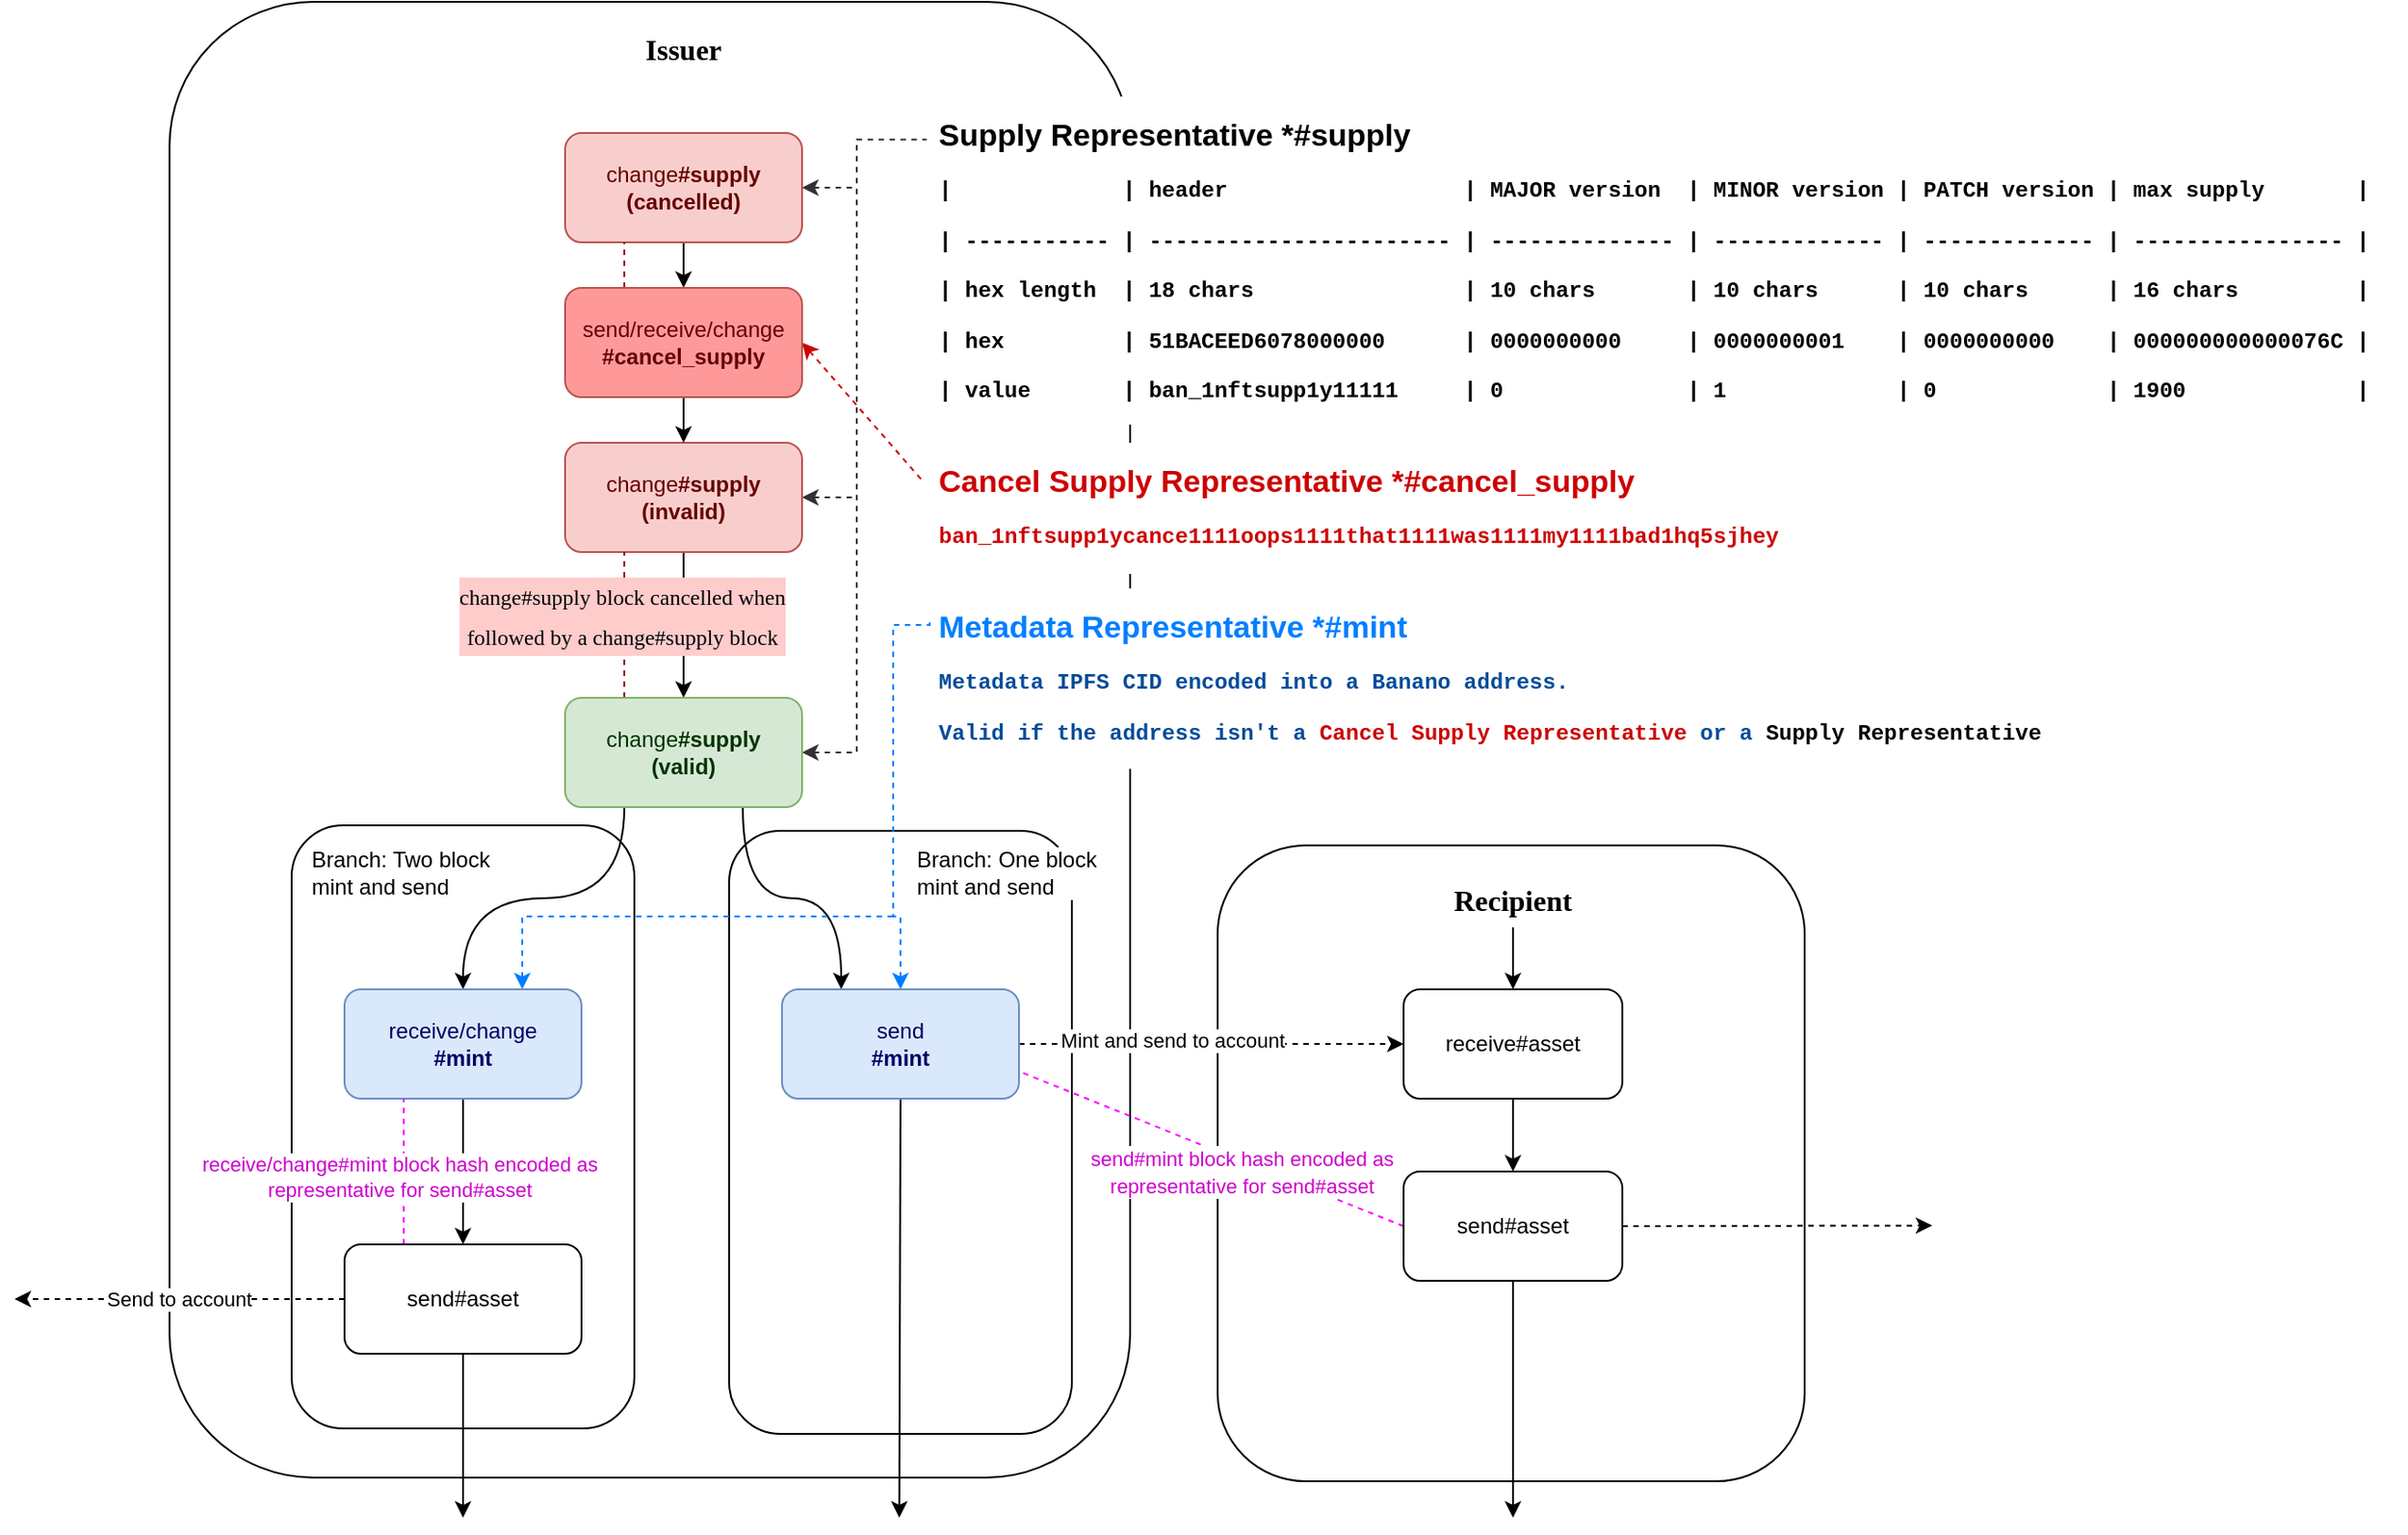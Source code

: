<mxfile version="15.9.1" type="device"><diagram id="kFZv0Mfjl7tpsi08I3kq" name="Page-1"><mxGraphModel dx="1972" dy="1392" grid="1" gridSize="10" guides="0" tooltips="1" connect="1" arrows="1" fold="1" page="0" pageScale="1" pageWidth="827" pageHeight="1169" math="0" shadow="0"><root><mxCell id="0"/><mxCell id="1" parent="0"/><mxCell id="o1eSy7kdoY99_DY6c-sT-21" value="" style="rounded=1;whiteSpace=wrap;html=1;labelBackgroundColor=default;" parent="1" vertex="1"><mxGeometry x="23" y="-2" width="527" height="810" as="geometry"/></mxCell><mxCell id="o1eSy7kdoY99_DY6c-sT-32" value="" style="rounded=1;whiteSpace=wrap;html=1;labelBackgroundColor=default;fontFamily=Helvetica;fontSize=12;" parent="1" vertex="1"><mxGeometry x="330" y="453" width="188" height="331" as="geometry"/></mxCell><mxCell id="o1eSy7kdoY99_DY6c-sT-30" value="" style="rounded=1;whiteSpace=wrap;html=1;labelBackgroundColor=default;fontFamily=Helvetica;fontSize=12;" parent="1" vertex="1"><mxGeometry x="90" y="450" width="188" height="331" as="geometry"/></mxCell><mxCell id="o1eSy7kdoY99_DY6c-sT-24" value="" style="rounded=1;whiteSpace=wrap;html=1;labelBackgroundColor=default;" parent="1" vertex="1"><mxGeometry x="598" y="461" width="322" height="349" as="geometry"/></mxCell><mxCell id="mB6oAPTDaHXGekiRAw_h-6" style="edgeStyle=none;rounded=0;orthogonalLoop=1;jettySize=auto;html=1;exitX=0.5;exitY=1;exitDx=0;exitDy=0;entryX=0.5;entryY=0;entryDx=0;entryDy=0;fontFamily=Courier New;fontSize=17;endArrow=classic;endFill=1;" parent="1" source="mB6oAPTDaHXGekiRAw_h-1" target="mB6oAPTDaHXGekiRAw_h-5" edge="1"><mxGeometry relative="1" as="geometry"/></mxCell><mxCell id="o1eSy7kdoY99_DY6c-sT-16" style="edgeStyle=orthogonalEdgeStyle;rounded=0;orthogonalLoop=1;jettySize=auto;html=1;exitX=1;exitY=0.5;exitDx=0;exitDy=0;dashed=1;fontColor=#000000;endArrow=none;endFill=0;strokeColor=#333333;startArrow=classic;startFill=1;" parent="1" source="mB6oAPTDaHXGekiRAw_h-1" edge="1"><mxGeometry relative="1" as="geometry"><mxPoint x="400" y="270" as="targetPoint"/></mxGeometry></mxCell><mxCell id="mB6oAPTDaHXGekiRAw_h-1" value="change&lt;b&gt;#supply&lt;br&gt;(invalid)&lt;br&gt;&lt;/b&gt;" style="rounded=1;whiteSpace=wrap;html=1;fillColor=#f8cecc;strokeColor=#b85450;fontColor=#660000;" parent="1" vertex="1"><mxGeometry x="240" y="240" width="130" height="60" as="geometry"/></mxCell><mxCell id="mB6oAPTDaHXGekiRAw_h-2" value="&lt;p style=&quot;line-height: 1&quot;&gt;&lt;/p&gt;&lt;h1 style=&quot;font-size: 17px&quot;&gt;Supply Representative *#supply&lt;/h1&gt;&lt;p&gt;&lt;font face=&quot;Courier New&quot;&gt;&lt;b style=&quot;line-height: 1.2&quot;&gt;|&amp;nbsp; &amp;nbsp; &amp;nbsp; &amp;nbsp; &amp;nbsp; &amp;nbsp; &amp;nbsp;| header&amp;nbsp; &amp;nbsp; &amp;nbsp; &amp;nbsp; &amp;nbsp; &amp;nbsp; &amp;nbsp; &amp;nbsp; &amp;nbsp; | MAJOR version&amp;nbsp; | MINOR version | PATCH version | max supply&amp;nbsp; &amp;nbsp; &amp;nbsp; &amp;nbsp;|&lt;/b&gt;&lt;/font&gt;&lt;/p&gt;&lt;p&gt;&lt;font face=&quot;Courier New&quot;&gt;&lt;b&gt;| ----------- | ----------------------- | -------------- | ------------- | ------------- | ---------------- |&lt;/b&gt;&lt;/font&gt;&lt;/p&gt;&lt;p&gt;&lt;font face=&quot;Courier New&quot;&gt;&lt;b style=&quot;line-height: 1.2&quot;&gt;| hex length&amp;nbsp; | 18 chars&amp;nbsp; &amp;nbsp; &amp;nbsp; &amp;nbsp; &amp;nbsp; &amp;nbsp; &amp;nbsp; &amp;nbsp; | 10 chars&amp;nbsp; &amp;nbsp; &amp;nbsp; &amp;nbsp;| 10 chars&amp;nbsp; &amp;nbsp; &amp;nbsp; | 10 chars&amp;nbsp; &amp;nbsp; &amp;nbsp; | 16 chars&amp;nbsp; &amp;nbsp; &amp;nbsp; &amp;nbsp; &amp;nbsp;|&lt;/b&gt;&lt;/font&gt;&lt;/p&gt;&lt;p&gt;&lt;font face=&quot;Courier New&quot;&gt;&lt;b&gt;| hex&amp;nbsp; &amp;nbsp; &amp;nbsp; &amp;nbsp; &amp;nbsp;| 51BACEED6078000000&amp;nbsp; &amp;nbsp; &amp;nbsp; | 0000000000&amp;nbsp; &amp;nbsp; &amp;nbsp;| 0000000001&amp;nbsp; &amp;nbsp; | 0000000000&amp;nbsp; &amp;nbsp; | 000000000000076C |&lt;/b&gt;&lt;/font&gt;&lt;/p&gt;&lt;p&gt;&lt;font face=&quot;Courier New&quot;&gt;&lt;b&gt;| value&amp;nbsp; &amp;nbsp; &amp;nbsp; &amp;nbsp;| ban_1nftsupp1y11111&amp;nbsp; &amp;nbsp; &amp;nbsp;| 0&amp;nbsp; &amp;nbsp; &amp;nbsp; &amp;nbsp; &amp;nbsp; &amp;nbsp; &amp;nbsp; | 1&amp;nbsp; &amp;nbsp; &amp;nbsp; &amp;nbsp; &amp;nbsp; &amp;nbsp; &amp;nbsp;| 0&amp;nbsp; &amp;nbsp; &amp;nbsp; &amp;nbsp; &amp;nbsp; &amp;nbsp; &amp;nbsp;| 1900&amp;nbsp; &amp;nbsp; &amp;nbsp; &amp;nbsp; &amp;nbsp; &amp;nbsp; &amp;nbsp;|&lt;/b&gt;&lt;/font&gt;&lt;/p&gt;&lt;p&gt;&lt;/p&gt;" style="text;html=1;strokeColor=none;fillColor=none;spacing=5;spacingTop=-20;whiteSpace=wrap;overflow=hidden;rounded=0;labelBackgroundColor=default;" parent="1" vertex="1"><mxGeometry x="440" y="60" width="810" height="170" as="geometry"/></mxCell><mxCell id="mB6oAPTDaHXGekiRAw_h-12" style="edgeStyle=none;rounded=0;orthogonalLoop=1;jettySize=auto;html=1;exitX=0.25;exitY=0;exitDx=0;exitDy=0;dashed=1;fontFamily=Courier New;fontSize=17;endArrow=none;endFill=0;strokeColor=#990000;entryX=0.25;entryY=1;entryDx=0;entryDy=0;" parent="1" source="mB6oAPTDaHXGekiRAw_h-5" target="mB6oAPTDaHXGekiRAw_h-1" edge="1"><mxGeometry relative="1" as="geometry"><mxPoint x="272.647" y="311" as="targetPoint"/></mxGeometry></mxCell><mxCell id="mB6oAPTDaHXGekiRAw_h-13" value="&lt;font face=&quot;Verdana&quot;&gt;&lt;span style=&quot;font-size: 12px&quot;&gt;change#supply block cancelled when&lt;br&gt;followed by a change#supply block&lt;/span&gt;&lt;/font&gt;" style="edgeLabel;html=1;align=center;verticalAlign=middle;resizable=0;points=[];fontSize=17;fontFamily=Courier New;labelBackgroundColor=#FFCCCC;" parent="mB6oAPTDaHXGekiRAw_h-12" vertex="1" connectable="0"><mxGeometry x="-0.102" y="2" relative="1" as="geometry"><mxPoint y="-9" as="offset"/></mxGeometry></mxCell><mxCell id="o1eSy7kdoY99_DY6c-sT-2" style="edgeStyle=orthogonalEdgeStyle;rounded=0;orthogonalLoop=1;jettySize=auto;html=1;exitX=0.25;exitY=1;exitDx=0;exitDy=0;entryX=0.5;entryY=0;entryDx=0;entryDy=0;curved=1;" parent="1" source="mB6oAPTDaHXGekiRAw_h-5" target="o1eSy7kdoY99_DY6c-sT-1" edge="1"><mxGeometry relative="1" as="geometry"/></mxCell><mxCell id="o1eSy7kdoY99_DY6c-sT-4" style="edgeStyle=orthogonalEdgeStyle;rounded=0;orthogonalLoop=1;jettySize=auto;html=1;exitX=0.75;exitY=1;exitDx=0;exitDy=0;entryX=0.25;entryY=0;entryDx=0;entryDy=0;curved=1;" parent="1" source="mB6oAPTDaHXGekiRAw_h-5" target="o1eSy7kdoY99_DY6c-sT-3" edge="1"><mxGeometry relative="1" as="geometry"/></mxCell><mxCell id="o1eSy7kdoY99_DY6c-sT-14" style="edgeStyle=orthogonalEdgeStyle;rounded=0;orthogonalLoop=1;jettySize=auto;html=1;exitX=1;exitY=0.5;exitDx=0;exitDy=0;entryX=-0.002;entryY=0.08;entryDx=0;entryDy=0;entryPerimeter=0;dashed=1;fontColor=#000000;endArrow=none;endFill=0;strokeColor=#333333;startArrow=classic;startFill=1;" parent="1" source="mB6oAPTDaHXGekiRAw_h-5" target="mB6oAPTDaHXGekiRAw_h-2" edge="1"><mxGeometry relative="1" as="geometry"><Array as="points"><mxPoint x="400" y="410"/><mxPoint x="400" y="74"/></Array></mxGeometry></mxCell><mxCell id="mB6oAPTDaHXGekiRAw_h-5" value="change&lt;b&gt;#supply&lt;br&gt;(valid)&lt;br&gt;&lt;/b&gt;" style="rounded=1;whiteSpace=wrap;html=1;fillColor=#d5e8d4;strokeColor=#82b366;fontColor=#003300;" parent="1" vertex="1"><mxGeometry x="240" y="380" width="130" height="60" as="geometry"/></mxCell><mxCell id="mB6oAPTDaHXGekiRAw_h-9" style="edgeStyle=none;rounded=0;orthogonalLoop=1;jettySize=auto;html=1;exitX=0.5;exitY=1;exitDx=0;exitDy=0;entryX=0.5;entryY=0;entryDx=0;entryDy=0;fontFamily=Courier New;fontSize=17;endArrow=classic;endFill=1;" parent="1" source="mB6oAPTDaHXGekiRAw_h-7" target="mB6oAPTDaHXGekiRAw_h-8" edge="1"><mxGeometry relative="1" as="geometry"/></mxCell><mxCell id="o1eSy7kdoY99_DY6c-sT-15" style="edgeStyle=orthogonalEdgeStyle;rounded=0;orthogonalLoop=1;jettySize=auto;html=1;exitX=1;exitY=0.5;exitDx=0;exitDy=0;dashed=1;fontColor=#000000;endArrow=none;endFill=0;strokeColor=#333333;startArrow=classic;startFill=1;" parent="1" source="mB6oAPTDaHXGekiRAw_h-7" edge="1"><mxGeometry relative="1" as="geometry"><mxPoint x="400" y="100" as="targetPoint"/></mxGeometry></mxCell><mxCell id="mB6oAPTDaHXGekiRAw_h-7" value="change&lt;b&gt;#supply&lt;br&gt;(cancelled)&lt;br&gt;&lt;/b&gt;" style="rounded=1;whiteSpace=wrap;html=1;fillColor=#f8cecc;strokeColor=#b85450;fontColor=#660000;" parent="1" vertex="1"><mxGeometry x="240" y="70" width="130" height="60" as="geometry"/></mxCell><mxCell id="mB6oAPTDaHXGekiRAw_h-10" style="edgeStyle=none;rounded=0;orthogonalLoop=1;jettySize=auto;html=1;exitX=0.5;exitY=1;exitDx=0;exitDy=0;entryX=0.5;entryY=0;entryDx=0;entryDy=0;fontFamily=Courier New;fontSize=17;endArrow=classic;endFill=1;" parent="1" source="mB6oAPTDaHXGekiRAw_h-8" target="mB6oAPTDaHXGekiRAw_h-1" edge="1"><mxGeometry relative="1" as="geometry"/></mxCell><mxCell id="mB6oAPTDaHXGekiRAw_h-11" style="edgeStyle=none;rounded=0;orthogonalLoop=1;jettySize=auto;html=1;exitX=0.25;exitY=0;exitDx=0;exitDy=0;entryX=0.25;entryY=1;entryDx=0;entryDy=0;fontFamily=Courier New;fontSize=17;endArrow=none;endFill=0;strokeColor=#990000;dashed=1;" parent="1" source="mB6oAPTDaHXGekiRAw_h-8" target="mB6oAPTDaHXGekiRAw_h-7" edge="1"><mxGeometry relative="1" as="geometry"/></mxCell><mxCell id="o1eSy7kdoY99_DY6c-sT-13" style="rounded=0;orthogonalLoop=1;jettySize=auto;html=1;exitX=1;exitY=0.5;exitDx=0;exitDy=0;entryX=-0.004;entryY=0.069;entryDx=0;entryDy=0;entryPerimeter=0;dashed=1;fontColor=#000000;endArrow=none;endFill=0;strokeColor=#CC0000;startArrow=classic;startFill=1;" parent="1" source="mB6oAPTDaHXGekiRAw_h-8" target="mB6oAPTDaHXGekiRAw_h-14" edge="1"><mxGeometry relative="1" as="geometry"/></mxCell><mxCell id="mB6oAPTDaHXGekiRAw_h-8" value="send/receive/change&lt;br&gt;&lt;b&gt;#cancel_supply&lt;/b&gt;" style="rounded=1;whiteSpace=wrap;html=1;fillColor=#FF9999;strokeColor=#b85450;fontColor=#660000;" parent="1" vertex="1"><mxGeometry x="240" y="155" width="130" height="60" as="geometry"/></mxCell><mxCell id="mB6oAPTDaHXGekiRAw_h-14" value="&lt;p style=&quot;line-height: 1&quot;&gt;&lt;/p&gt;&lt;h1 style=&quot;font-size: 17px&quot;&gt;&lt;font color=&quot;#cc0000&quot;&gt;Cancel Supply Representative *#cancel_supply&lt;/font&gt;&lt;/h1&gt;&lt;p&gt;&lt;b style=&quot;font-family: &amp;quot;courier new&amp;quot;&quot;&gt;&lt;font color=&quot;#cc0000&quot;&gt;ban_1nftsupp1ycance1111oops1111that1111was1111my1111bad1hq5sjhey&lt;/font&gt;&lt;/b&gt;&lt;br&gt;&lt;/p&gt;&lt;p&gt;&lt;/p&gt;" style="text;html=1;strokeColor=none;fillColor=none;spacing=5;spacingTop=-20;whiteSpace=wrap;overflow=hidden;rounded=0;fontColor=#990000;labelBackgroundColor=default;" parent="1" vertex="1"><mxGeometry x="440" y="250" width="810" height="170" as="geometry"/></mxCell><mxCell id="o1eSy7kdoY99_DY6c-sT-9" style="edgeStyle=orthogonalEdgeStyle;rounded=0;orthogonalLoop=1;jettySize=auto;html=1;exitX=0.5;exitY=1;exitDx=0;exitDy=0;entryX=0.5;entryY=0;entryDx=0;entryDy=0;fontColor=#000000;" parent="1" source="o1eSy7kdoY99_DY6c-sT-1" target="o1eSy7kdoY99_DY6c-sT-8" edge="1"><mxGeometry relative="1" as="geometry"/></mxCell><mxCell id="o1eSy7kdoY99_DY6c-sT-19" style="edgeStyle=orthogonalEdgeStyle;rounded=0;orthogonalLoop=1;jettySize=auto;html=1;exitX=0.75;exitY=0;exitDx=0;exitDy=0;dashed=1;fontColor=#000000;startArrow=classic;startFill=1;endArrow=none;endFill=0;strokeColor=#007FFF;" parent="1" source="o1eSy7kdoY99_DY6c-sT-1" edge="1"><mxGeometry relative="1" as="geometry"><mxPoint x="420" y="500" as="targetPoint"/><Array as="points"><mxPoint x="216" y="500"/></Array></mxGeometry></mxCell><mxCell id="o1eSy7kdoY99_DY6c-sT-1" value="receive/change&lt;br&gt;&lt;b&gt;#mint&lt;/b&gt;" style="rounded=1;whiteSpace=wrap;html=1;fillColor=#dae8fc;strokeColor=#6c8ebf;fontColor=#000066;" parent="1" vertex="1"><mxGeometry x="119" y="540" width="130" height="60" as="geometry"/></mxCell><mxCell id="o1eSy7kdoY99_DY6c-sT-5" style="edgeStyle=orthogonalEdgeStyle;rounded=0;orthogonalLoop=1;jettySize=auto;html=1;exitX=1;exitY=0.5;exitDx=0;exitDy=0;dashed=1;entryX=0;entryY=0.5;entryDx=0;entryDy=0;" parent="1" source="o1eSy7kdoY99_DY6c-sT-3" target="o1eSy7kdoY99_DY6c-sT-26" edge="1"><mxGeometry relative="1" as="geometry"><mxPoint x="680" y="570" as="targetPoint"/></mxGeometry></mxCell><mxCell id="o1eSy7kdoY99_DY6c-sT-7" value="Mint and send to account" style="edgeLabel;html=1;align=center;verticalAlign=middle;resizable=0;points=[];fontColor=#000000;" parent="o1eSy7kdoY99_DY6c-sT-5" vertex="1" connectable="0"><mxGeometry x="-0.218" y="2" relative="1" as="geometry"><mxPoint x="1" as="offset"/></mxGeometry></mxCell><mxCell id="o1eSy7kdoY99_DY6c-sT-17" style="edgeStyle=orthogonalEdgeStyle;rounded=0;orthogonalLoop=1;jettySize=auto;html=1;exitX=0.5;exitY=0;exitDx=0;exitDy=0;entryX=0;entryY=0.059;entryDx=0;entryDy=0;entryPerimeter=0;dashed=1;fontColor=#000000;startArrow=classic;startFill=1;endArrow=none;endFill=0;strokeColor=#007FFF;" parent="1" source="o1eSy7kdoY99_DY6c-sT-3" target="o1eSy7kdoY99_DY6c-sT-6" edge="1"><mxGeometry relative="1" as="geometry"><Array as="points"><mxPoint x="424" y="500"/><mxPoint x="420" y="500"/><mxPoint x="420" y="340"/></Array></mxGeometry></mxCell><mxCell id="o1eSy7kdoY99_DY6c-sT-45" style="edgeStyle=none;rounded=0;orthogonalLoop=1;jettySize=auto;html=1;exitX=0.5;exitY=1;exitDx=0;exitDy=0;fontFamily=Helvetica;fontSize=12;fontColor=default;startArrow=none;startFill=0;endArrow=classic;endFill=1;strokeColor=#000000;" parent="1" source="o1eSy7kdoY99_DY6c-sT-3" edge="1"><mxGeometry relative="1" as="geometry"><mxPoint x="423.333" y="830" as="targetPoint"/></mxGeometry></mxCell><mxCell id="o1eSy7kdoY99_DY6c-sT-3" value="send&lt;br&gt;&lt;b&gt;#mint&lt;/b&gt;" style="rounded=1;whiteSpace=wrap;html=1;fillColor=#dae8fc;strokeColor=#6c8ebf;fontColor=#000066;" parent="1" vertex="1"><mxGeometry x="359" y="540" width="130" height="60" as="geometry"/></mxCell><mxCell id="o1eSy7kdoY99_DY6c-sT-6" value="&lt;p style=&quot;line-height: 1&quot;&gt;&lt;/p&gt;&lt;h1 style=&quot;font-size: 17px&quot;&gt;&lt;font color=&quot;#007fff&quot;&gt;Metadata Representative *#mint&lt;/font&gt;&lt;/h1&gt;&lt;p&gt;&lt;b style=&quot;font-family: &amp;#34;courier new&amp;#34;&quot;&gt;&lt;font color=&quot;#004c99&quot;&gt;Metadata IPFS CID encoded into a Banano address.&lt;/font&gt;&lt;/b&gt;&lt;/p&gt;&lt;p&gt;&lt;b style=&quot;font-family: &amp;#34;courier new&amp;#34;&quot;&gt;&lt;font color=&quot;#004c99&quot;&gt;Valid if the address isn't a &lt;/font&gt;&lt;font color=&quot;#cc0000&quot;&gt;Cancel Supply Representative&lt;/font&gt;&lt;font color=&quot;#004c99&quot;&gt; or a &lt;/font&gt;&lt;font color=&quot;#000000&quot;&gt;Supply Representative&lt;/font&gt;&lt;/b&gt;&lt;br&gt;&lt;/p&gt;&lt;p&gt;&lt;/p&gt;" style="text;html=1;strokeColor=none;fillColor=none;spacing=5;spacingTop=-20;whiteSpace=wrap;overflow=hidden;rounded=0;fontColor=#990000;labelBackgroundColor=default;" parent="1" vertex="1"><mxGeometry x="440" y="330" width="810" height="115" as="geometry"/></mxCell><mxCell id="o1eSy7kdoY99_DY6c-sT-10" style="edgeStyle=orthogonalEdgeStyle;rounded=0;orthogonalLoop=1;jettySize=auto;html=1;exitX=0.25;exitY=0;exitDx=0;exitDy=0;entryX=0.25;entryY=1;entryDx=0;entryDy=0;fontColor=#0000CC;dashed=1;strokeColor=#FF00FF;endArrow=none;endFill=0;" parent="1" source="o1eSy7kdoY99_DY6c-sT-8" target="o1eSy7kdoY99_DY6c-sT-1" edge="1"><mxGeometry relative="1" as="geometry"/></mxCell><mxCell id="o1eSy7kdoY99_DY6c-sT-11" value="receive/change#mint block hash encoded as&lt;br&gt;representative for send#asset" style="edgeLabel;html=1;align=center;verticalAlign=middle;resizable=0;points=[];fontColor=#CC00CC;" parent="o1eSy7kdoY99_DY6c-sT-10" vertex="1" connectable="0"><mxGeometry x="-0.076" y="3" relative="1" as="geometry"><mxPoint as="offset"/></mxGeometry></mxCell><mxCell id="o1eSy7kdoY99_DY6c-sT-12" style="edgeStyle=orthogonalEdgeStyle;rounded=0;orthogonalLoop=1;jettySize=auto;html=1;exitX=0;exitY=0.5;exitDx=0;exitDy=0;dashed=1;fontColor=#000000;" parent="1" source="o1eSy7kdoY99_DY6c-sT-8" edge="1"><mxGeometry relative="1" as="geometry"><mxPoint x="-62" y="710" as="targetPoint"/></mxGeometry></mxCell><mxCell id="o1eSy7kdoY99_DY6c-sT-18" value="Send to account" style="edgeLabel;html=1;align=center;verticalAlign=middle;resizable=0;points=[];fontColor=#000000;" parent="o1eSy7kdoY99_DY6c-sT-12" vertex="1" connectable="0"><mxGeometry x="-0.384" y="1" relative="1" as="geometry"><mxPoint x="-35" y="-1" as="offset"/></mxGeometry></mxCell><mxCell id="o1eSy7kdoY99_DY6c-sT-46" style="edgeStyle=none;rounded=0;orthogonalLoop=1;jettySize=auto;html=1;exitX=0.5;exitY=1;exitDx=0;exitDy=0;fontFamily=Helvetica;fontSize=12;fontColor=default;startArrow=none;startFill=0;endArrow=classic;endFill=1;strokeColor=#000000;" parent="1" source="o1eSy7kdoY99_DY6c-sT-8" edge="1"><mxGeometry relative="1" as="geometry"><mxPoint x="184" y="830" as="targetPoint"/></mxGeometry></mxCell><mxCell id="o1eSy7kdoY99_DY6c-sT-8" value="send#asset" style="rounded=1;whiteSpace=wrap;html=1;" parent="1" vertex="1"><mxGeometry x="119" y="680" width="130" height="60" as="geometry"/></mxCell><mxCell id="o1eSy7kdoY99_DY6c-sT-22" value="Issuer" style="text;html=1;strokeColor=none;fillColor=none;align=center;verticalAlign=middle;whiteSpace=wrap;rounded=0;labelBackgroundColor=default;fontColor=default;fontSize=16;fontFamily=Verdana;fontStyle=1" parent="1" vertex="1"><mxGeometry x="275" y="9" width="60" height="30" as="geometry"/></mxCell><mxCell id="o1eSy7kdoY99_DY6c-sT-25" value="Recipient" style="text;html=1;strokeColor=none;fillColor=none;align=center;verticalAlign=middle;whiteSpace=wrap;rounded=0;labelBackgroundColor=default;fontColor=default;fontSize=16;fontFamily=Verdana;fontStyle=1" parent="1" vertex="1"><mxGeometry x="730" y="476" width="60" height="30" as="geometry"/></mxCell><mxCell id="o1eSy7kdoY99_DY6c-sT-27" style="edgeStyle=orthogonalEdgeStyle;rounded=0;orthogonalLoop=1;jettySize=auto;html=1;exitX=0.5;exitY=0;exitDx=0;exitDy=0;entryX=0.5;entryY=1;entryDx=0;entryDy=0;fontFamily=Helvetica;fontSize=12;fontColor=default;startArrow=classic;startFill=1;endArrow=none;endFill=0;strokeColor=#000000;" parent="1" source="o1eSy7kdoY99_DY6c-sT-26" target="o1eSy7kdoY99_DY6c-sT-25" edge="1"><mxGeometry relative="1" as="geometry"/></mxCell><mxCell id="o1eSy7kdoY99_DY6c-sT-41" style="edgeStyle=none;rounded=0;orthogonalLoop=1;jettySize=auto;html=1;exitX=0.5;exitY=1;exitDx=0;exitDy=0;entryX=0.5;entryY=0;entryDx=0;entryDy=0;fontFamily=Helvetica;fontSize=12;fontColor=default;startArrow=none;startFill=0;endArrow=classic;endFill=1;strokeColor=#000000;" parent="1" source="o1eSy7kdoY99_DY6c-sT-26" target="o1eSy7kdoY99_DY6c-sT-36" edge="1"><mxGeometry relative="1" as="geometry"/></mxCell><mxCell id="o1eSy7kdoY99_DY6c-sT-26" value="receive#asset" style="rounded=1;whiteSpace=wrap;html=1;labelBackgroundColor=default;fontFamily=Helvetica;fontSize=12;" parent="1" vertex="1"><mxGeometry x="700" y="540" width="120" height="60" as="geometry"/></mxCell><mxCell id="o1eSy7kdoY99_DY6c-sT-31" value="Branch: Two block mint and send" style="text;html=1;strokeColor=none;fillColor=none;align=left;verticalAlign=middle;whiteSpace=wrap;rounded=0;labelBackgroundColor=default;fontFamily=Helvetica;fontSize=12;fontColor=default;" parent="1" vertex="1"><mxGeometry x="99" y="461" width="110" height="30" as="geometry"/></mxCell><mxCell id="o1eSy7kdoY99_DY6c-sT-33" value="Branch: One block mint and send" style="text;html=1;strokeColor=none;fillColor=none;align=left;verticalAlign=middle;whiteSpace=wrap;rounded=0;labelBackgroundColor=default;fontFamily=Helvetica;fontSize=12;fontColor=default;" parent="1" vertex="1"><mxGeometry x="431" y="461" width="110" height="30" as="geometry"/></mxCell><mxCell id="o1eSy7kdoY99_DY6c-sT-37" style="rounded=0;orthogonalLoop=1;jettySize=auto;html=1;exitX=0;exitY=0.5;exitDx=0;exitDy=0;entryX=1;entryY=0.75;entryDx=0;entryDy=0;dashed=1;fontFamily=Helvetica;fontSize=12;fontColor=#0000CC;startArrow=none;startFill=0;endArrow=none;endFill=0;strokeColor=#FF00FF;" parent="1" source="o1eSy7kdoY99_DY6c-sT-36" target="o1eSy7kdoY99_DY6c-sT-3" edge="1"><mxGeometry relative="1" as="geometry"/></mxCell><mxCell id="o1eSy7kdoY99_DY6c-sT-40" value="&lt;font&gt;&lt;span style=&quot;font-size: 11px&quot;&gt;send#mint block hash encoded as&lt;/span&gt;&lt;br style=&quot;font-size: 11px&quot;&gt;&lt;span style=&quot;font-size: 11px&quot;&gt;representative for send#asset&lt;/span&gt;&lt;/font&gt;" style="edgeLabel;html=1;align=center;verticalAlign=middle;resizable=0;points=[];fontSize=12;fontFamily=Helvetica;fontColor=#CC00CC;" parent="o1eSy7kdoY99_DY6c-sT-37" vertex="1" connectable="0"><mxGeometry x="0.315" y="-1" relative="1" as="geometry"><mxPoint x="49" y="27" as="offset"/></mxGeometry></mxCell><mxCell id="o1eSy7kdoY99_DY6c-sT-44" style="edgeStyle=none;rounded=0;orthogonalLoop=1;jettySize=auto;html=1;exitX=0.5;exitY=1;exitDx=0;exitDy=0;fontFamily=Helvetica;fontSize=12;fontColor=default;startArrow=none;startFill=0;endArrow=classic;endFill=1;strokeColor=#000000;" parent="1" source="o1eSy7kdoY99_DY6c-sT-36" edge="1"><mxGeometry relative="1" as="geometry"><mxPoint x="760" y="830" as="targetPoint"/></mxGeometry></mxCell><mxCell id="o1eSy7kdoY99_DY6c-sT-47" style="edgeStyle=none;rounded=0;orthogonalLoop=1;jettySize=auto;html=1;exitX=1;exitY=0.5;exitDx=0;exitDy=0;fontFamily=Helvetica;fontSize=12;fontColor=default;startArrow=none;startFill=0;endArrow=classic;endFill=1;strokeColor=#000000;dashed=1;" parent="1" source="o1eSy7kdoY99_DY6c-sT-36" edge="1"><mxGeometry relative="1" as="geometry"><mxPoint x="990" y="669.667" as="targetPoint"/></mxGeometry></mxCell><mxCell id="o1eSy7kdoY99_DY6c-sT-36" value="send#asset" style="rounded=1;whiteSpace=wrap;html=1;labelBackgroundColor=default;fontFamily=Helvetica;fontSize=12;" parent="1" vertex="1"><mxGeometry x="700" y="640" width="120" height="60" as="geometry"/></mxCell></root></mxGraphModel></diagram></mxfile>